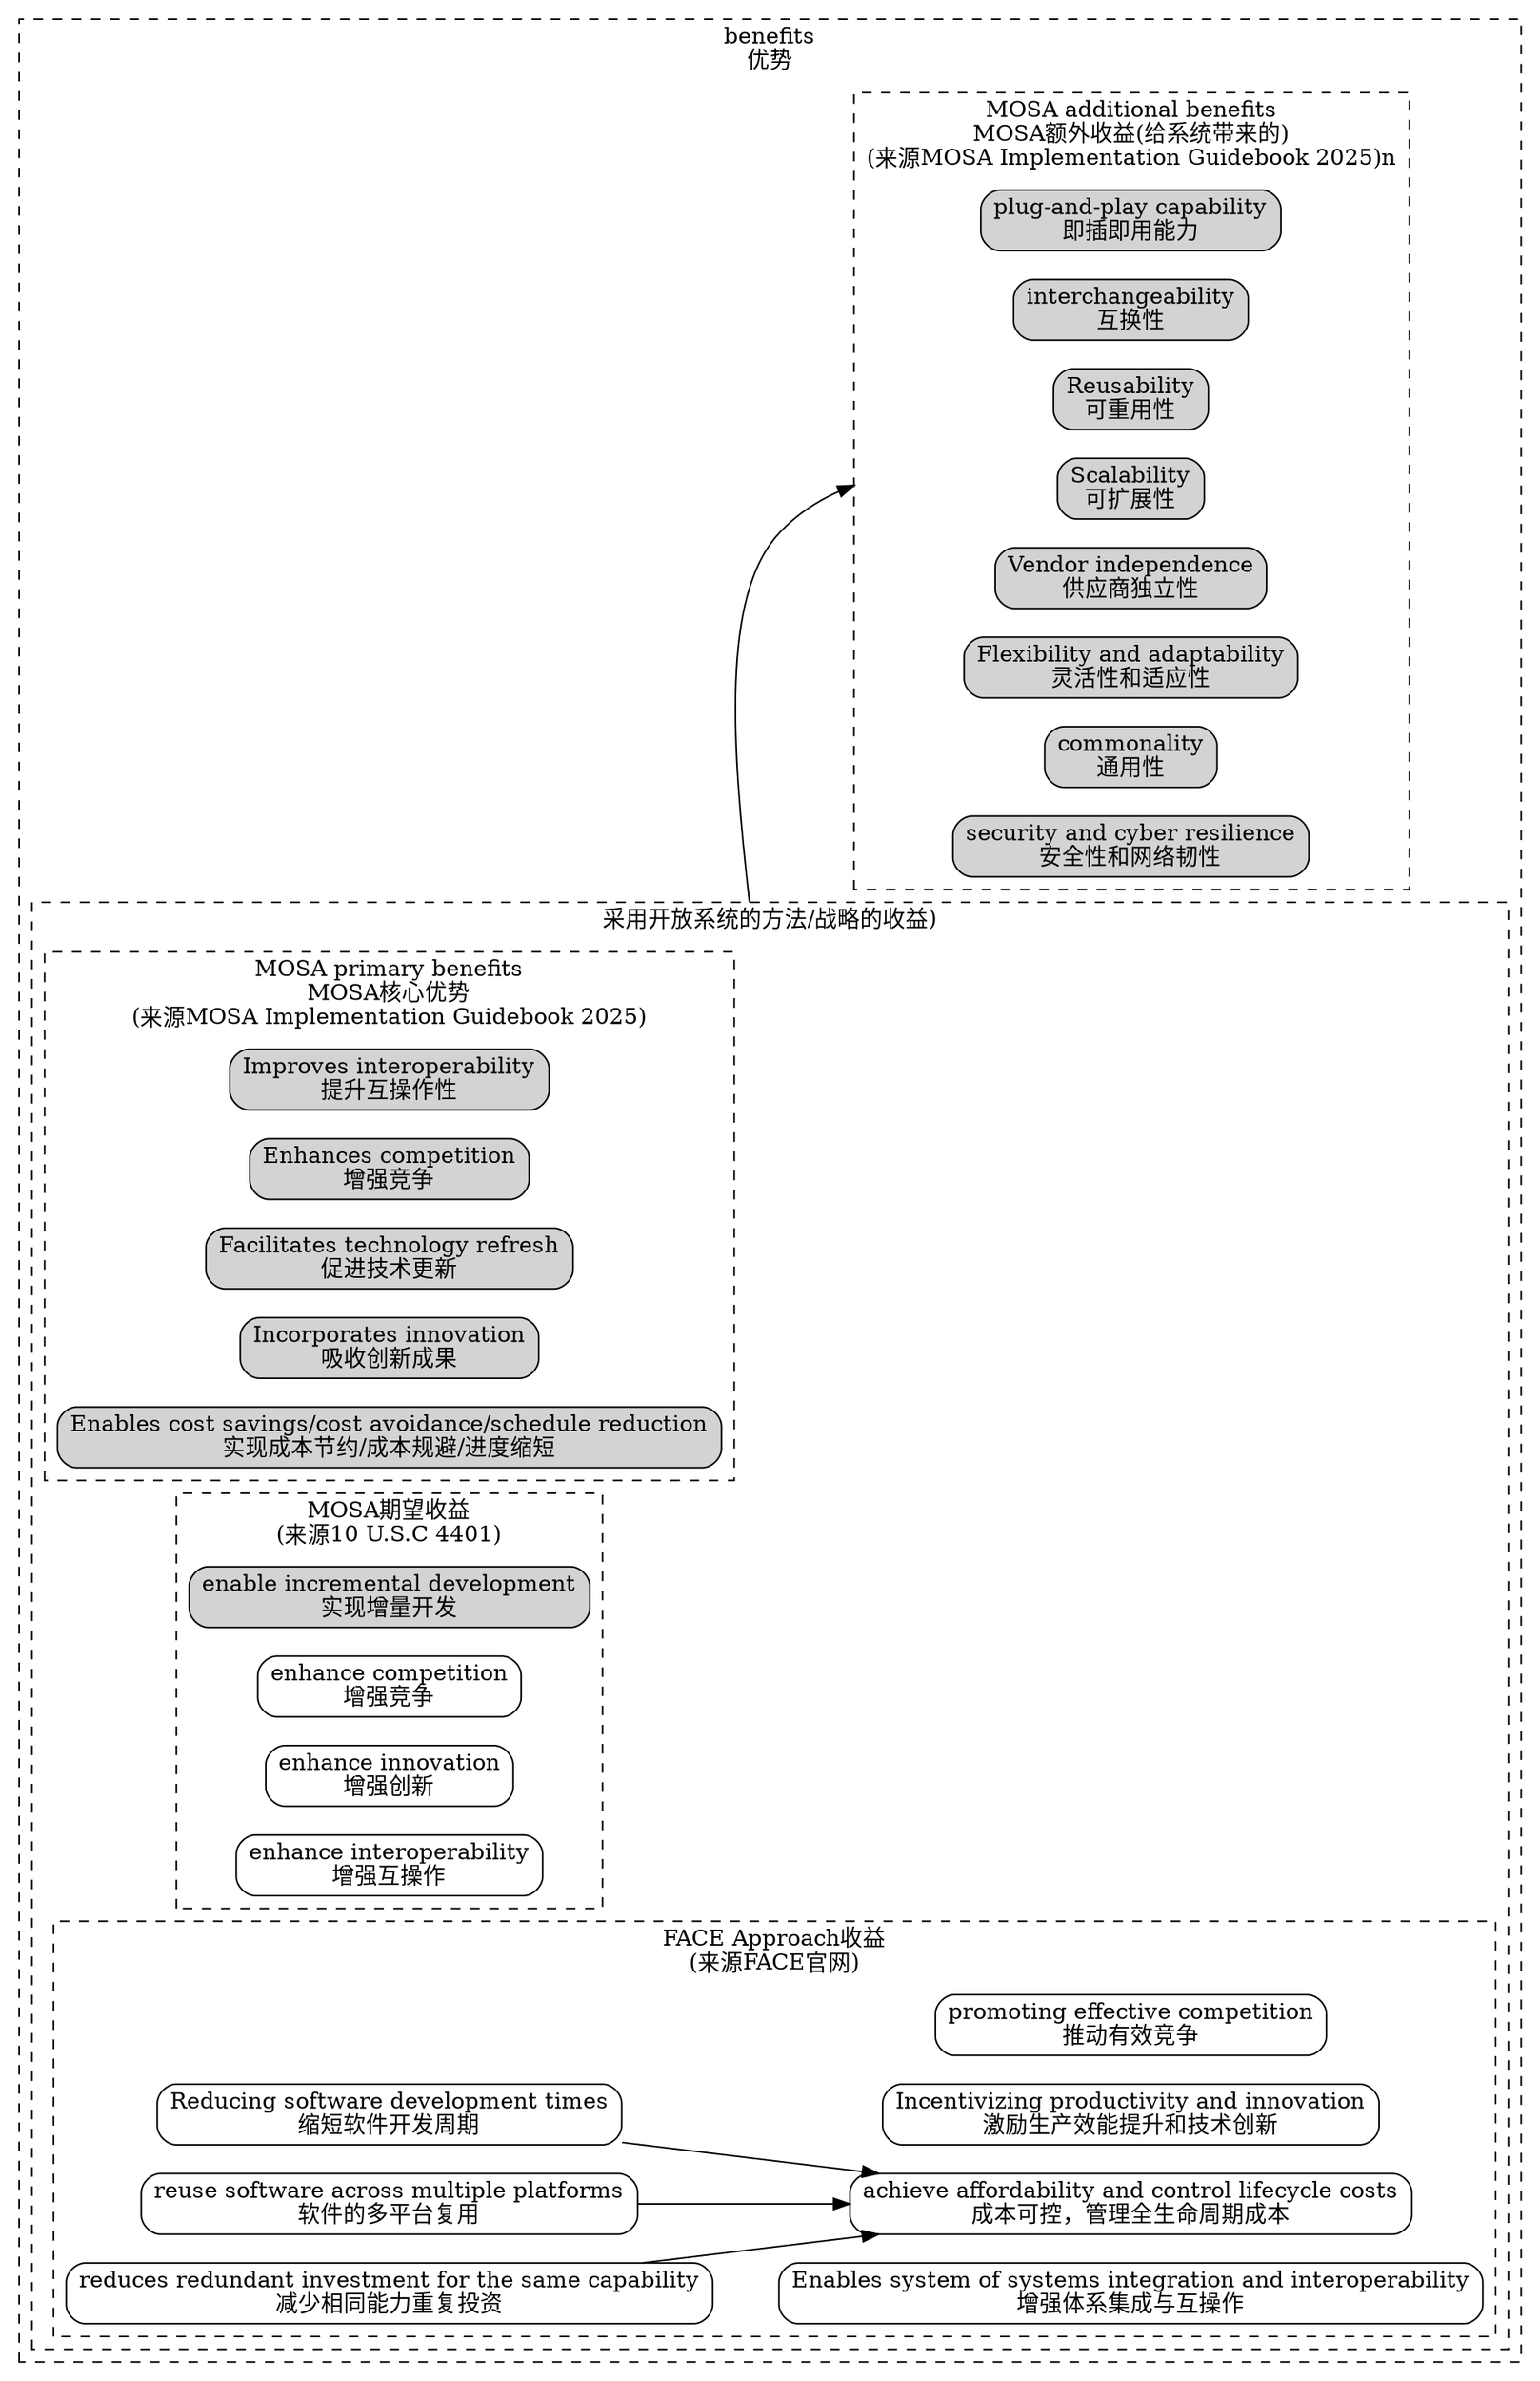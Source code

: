 digraph G {
  graph [rankdir=LR,compound=true];
  node [shape=box, style="rounded,filled"];
subgraph cluster_MOSA_benefits{
	label="benefits\n优势"
	style = dashed;
subgraph cluster_MOSA_benefits1{
	label="采用开放系统的方法/战略的收益)"
	style = dashed;
	
	subgraph cluster_MOSA_primary_benefits{
	label="MOSA primary benefits\nMOSA核心优势\n(来源MOSA Implementation Guidebook 2025)"
	style = dashed;
	MOSA_Benefit1[label="Improves interoperability\n提升互操作性"]
	MOSA_Benefit2[label="Enhances competition\n增强竞争"]
	MOSA_Benefit3[label="Facilitates technology refresh\n促进技术更新"]
	MOSA_Benefit4[label="Incorporates innovation\n吸收创新成果"]
	MOSA_Benefit5[label="Enables cost savings/cost avoidance/schedule reduction\n实现成本节约/成本规避/进度缩短"]
	}
subgraph cluster_MOSA_benefits2{
	label="MOSA期望收益\n(来源10 U.S.C 4401)"
	style = dashed;
	MOSA_Benefit14[label="enable incremental development\n实现增量开发"]
	MOSA_Benefit15[label="enhance competition\n增强竞争",color=black,fillcolor=white]
	MOSA_Benefit16[label="enhance innovation\n增强创新",color=black,fillcolor=white]
	MOSA_Benefit17[label="enhance interoperability\n增强互操作",color=black,fillcolor=white]
}
subgraph cluster_FACE_benefits2{
	label="FACE Approach收益\n(来源FACE官网)"
	style = dashed;
	FACE_Benefit0[label="promoting effective competition\n推动有效竞争",color=black,fillcolor=white]
	FACE_Benefit1[label="achieve affordability and control lifecycle costs\n成本可控，管理全生命周期成本",color=black,fillcolor=white]
	FACE_Benefit2[label="Incentivizing productivity and innovation\n激励生产效能提升和技术创新",color=black,fillcolor=white]
	FACE_Benefit3[label="Reducing software development times\n缩短软件开发周期",color=black,fillcolor=white]
	FACE_Benefit4[label="reuse software across multiple platforms\n软件的多平台复用",color=black,fillcolor=white]
	FACE_Benefit5[label="reduces redundant investment for the same capability\n减少相同能力重复投资",color=black,fillcolor=white]
	FACE_Benefit6[label="Enables system of systems integration and interoperability\n增强体系集成与互操作",color=black,fillcolor=white]
	{rank=same;FACE_Benefit1;FACE_Benefit2;FACE_Benefit6;FACE_Benefit0}
	FACE_Benefit3->FACE_Benefit1
	FACE_Benefit4->FACE_Benefit1
	FACE_Benefit5->FACE_Benefit1
}
}
	subgraph cluster_MOSA_additional_benefits{
	label="MOSA additional benefits\nMOSA额外收益(给系统带来的)\n(来源MOSA Implementation Guidebook 2025)n"
	style = dashed;
	MOSA_Benefit6[label="plug-and-play capability\n即插即用能力"]
	MOSA_Benefit7[label="interchangeability\n互换性"]
	MOSA_Benefit8[label="Reusability\n可重用性"]
	MOSA_Benefit9[label="Scalability\n可扩展性"]
	MOSA_Benefit10[label="Vendor independence\n供应商独立性"]
	MOSA_Benefit11[label="Flexibility and adaptability\n灵活性和适应性"]
	MOSA_Benefit12[label="commonality\n通用性"]
	MOSA_Benefit13[label="security and cyber resilience\n安全性和网络韧性"]
	
	}
}
MOSA_Benefit5->MOSA_Benefit9[lhead = "cluster_MOSA_additional_benefits",ltail = "cluster_MOSA_benefits1"]
//MOSA_Benefit1->MOSA_Benefit14[style=invis]
}

